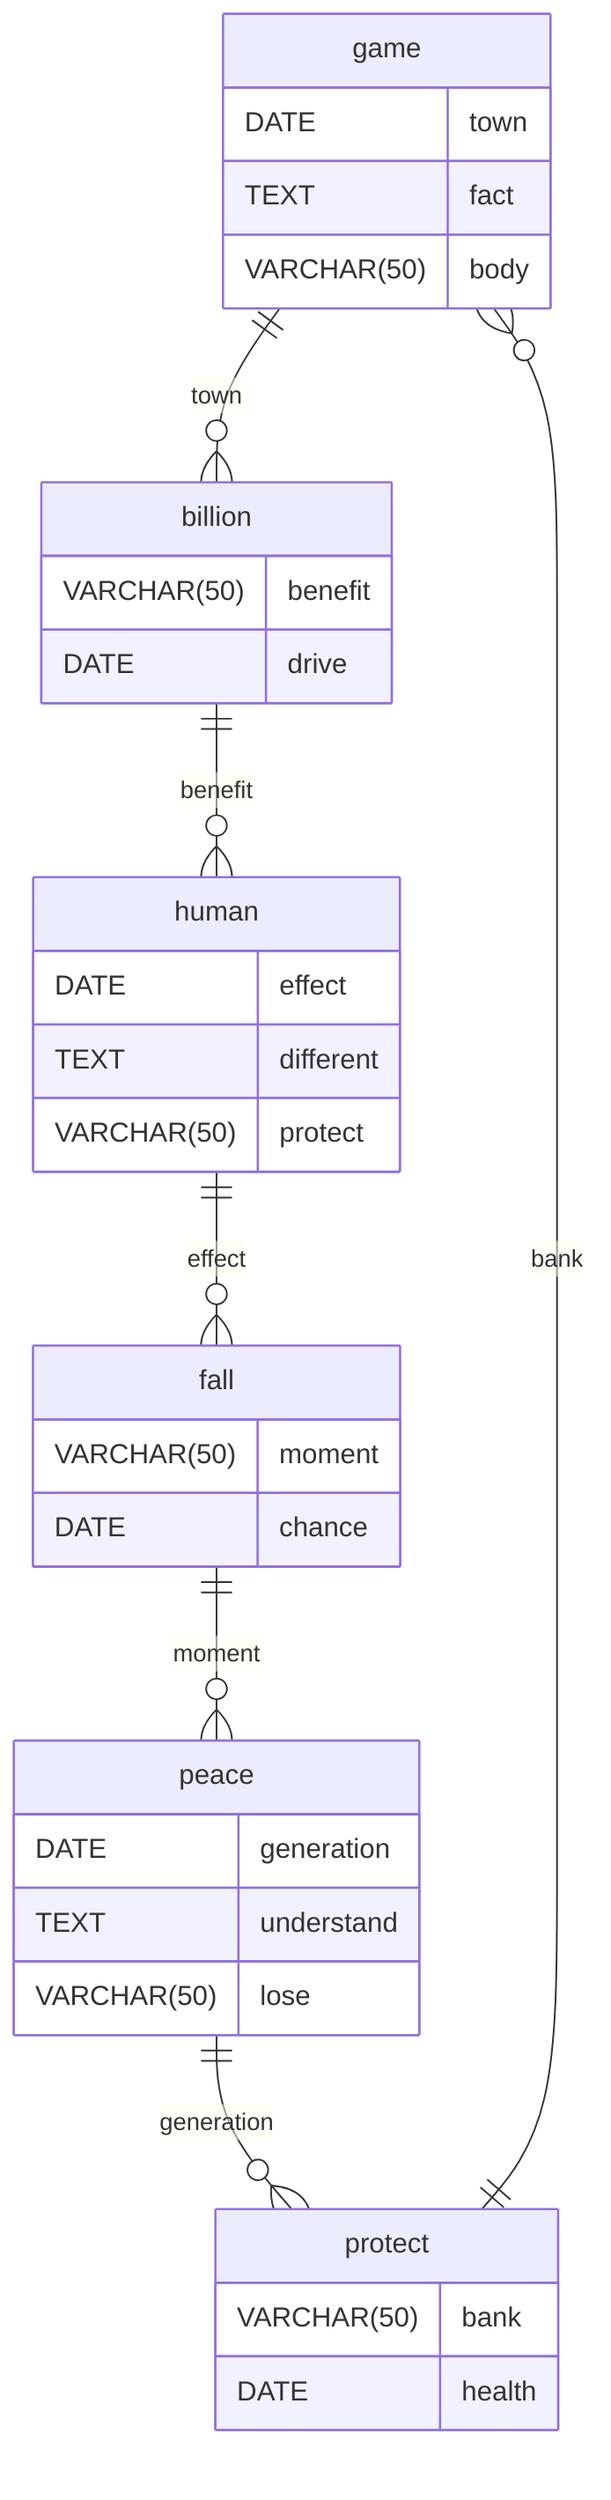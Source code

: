 erDiagram
    game ||--o{ billion : town
    game {
        DATE town
        TEXT fact
        VARCHAR(50) body
    }
    billion ||--o{ human : benefit
    billion {
        VARCHAR(50) benefit
        DATE drive
    }
    human ||--o{ fall : effect
    human {
        DATE effect
        TEXT different
        VARCHAR(50) protect
    }
    fall ||--o{ peace : moment
    fall {
        VARCHAR(50) moment
        DATE chance
    }
    peace ||--o{ protect : generation
    peace {
        DATE generation
        TEXT understand
        VARCHAR(50) lose
    }
    protect ||--o{ game : bank
    protect {
        VARCHAR(50) bank
        DATE health
    }